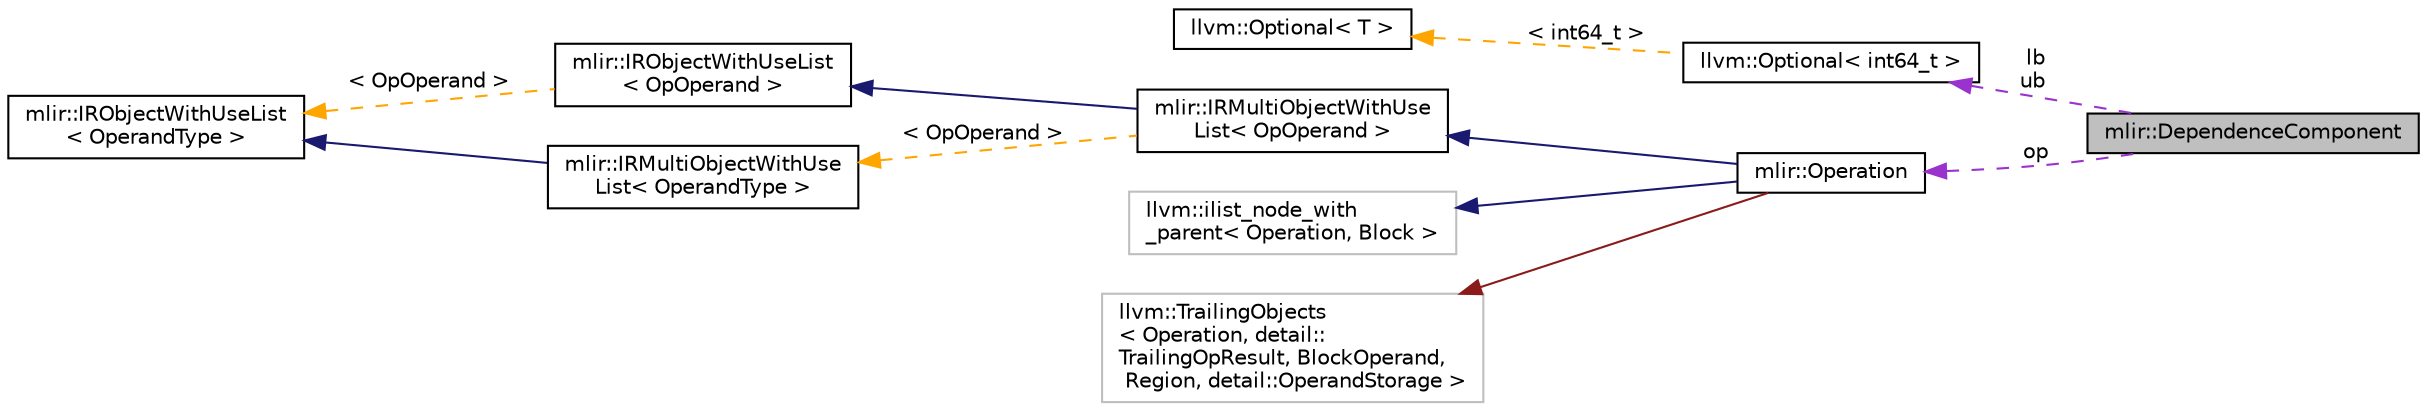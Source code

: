 digraph "mlir::DependenceComponent"
{
  bgcolor="transparent";
  edge [fontname="Helvetica",fontsize="10",labelfontname="Helvetica",labelfontsize="10"];
  node [fontname="Helvetica",fontsize="10",shape=record];
  rankdir="LR";
  Node1 [label="mlir::DependenceComponent",height=0.2,width=0.4,color="black", fillcolor="grey75", style="filled", fontcolor="black"];
  Node2 -> Node1 [dir="back",color="darkorchid3",fontsize="10",style="dashed",label=" lb\nub" ,fontname="Helvetica"];
  Node2 [label="llvm::Optional\< int64_t \>",height=0.2,width=0.4,color="black",URL="$classllvm_1_1Optional.html"];
  Node3 -> Node2 [dir="back",color="orange",fontsize="10",style="dashed",label=" \< int64_t \>" ,fontname="Helvetica"];
  Node3 [label="llvm::Optional\< T \>",height=0.2,width=0.4,color="black",URL="$classllvm_1_1Optional.html"];
  Node4 -> Node1 [dir="back",color="darkorchid3",fontsize="10",style="dashed",label=" op" ,fontname="Helvetica"];
  Node4 [label="mlir::Operation",height=0.2,width=0.4,color="black",URL="$classmlir_1_1Operation.html",tooltip="Operation is a basic unit of execution within a function. "];
  Node5 -> Node4 [dir="back",color="midnightblue",fontsize="10",style="solid",fontname="Helvetica"];
  Node5 [label="mlir::IRMultiObjectWithUse\lList\< OpOperand \>",height=0.2,width=0.4,color="black",URL="$classmlir_1_1IRMultiObjectWithUseList.html"];
  Node6 -> Node5 [dir="back",color="midnightblue",fontsize="10",style="solid",fontname="Helvetica"];
  Node6 [label="mlir::IRObjectWithUseList\l\< OpOperand \>",height=0.2,width=0.4,color="black",URL="$classmlir_1_1IRObjectWithUseList.html"];
  Node7 -> Node6 [dir="back",color="orange",fontsize="10",style="dashed",label=" \< OpOperand \>" ,fontname="Helvetica"];
  Node7 [label="mlir::IRObjectWithUseList\l\< OperandType \>",height=0.2,width=0.4,color="black",URL="$classmlir_1_1IRObjectWithUseList.html",tooltip="This class represents a single IR object that contains a use list. "];
  Node8 -> Node5 [dir="back",color="orange",fontsize="10",style="dashed",label=" \< OpOperand \>" ,fontname="Helvetica"];
  Node8 [label="mlir::IRMultiObjectWithUse\lList\< OperandType \>",height=0.2,width=0.4,color="black",URL="$classmlir_1_1IRMultiObjectWithUseList.html",tooltip="This class represents multiple IR objects with a single use list. "];
  Node7 -> Node8 [dir="back",color="midnightblue",fontsize="10",style="solid",fontname="Helvetica"];
  Node9 -> Node4 [dir="back",color="midnightblue",fontsize="10",style="solid",fontname="Helvetica"];
  Node9 [label="llvm::ilist_node_with\l_parent\< Operation, Block \>",height=0.2,width=0.4,color="grey75"];
  Node10 -> Node4 [dir="back",color="firebrick4",fontsize="10",style="solid",fontname="Helvetica"];
  Node10 [label="llvm::TrailingObjects\l\< Operation, detail::\lTrailingOpResult, BlockOperand,\l Region, detail::OperandStorage \>",height=0.2,width=0.4,color="grey75"];
}
